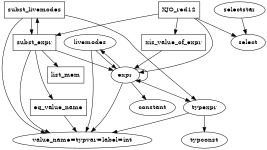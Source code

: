 digraph G{
size="7.5,1";
ratio=compress;
ranksep=0.5;
int [label="value_name=typvar=label=int"];
constant;
livemodes;
livemodes -> int;
livemodes -> expr;
expr;
expr -> int;
expr -> constant;
expr -> typexpr;
expr -> livemodes;
expr -> expr;
select;
selectstar;
selectstar -> select;


xis_value_of_expr [shape=box];
xis_value_of_expr -> expr;
list_mem [shape=box];

subst_expr [shape=box];
subst_expr -> expr;
subst_expr -> list_mem;
subst_expr -> int;
subst_expr -> subst_livemodes;
subst_expr -> eq_value_name;
subst_livemodes [shape=box];
subst_livemodes -> int;
subst_livemodes -> typexpr;
subst_livemodes -> subst_expr;





XJO_red12 [shape=box];
XJO_red12 -> expr;
XJO_red12 -> select;

XJO_red12 -> xis_value_of_expr;
XJO_red12 -> subst_expr;

eq_value_name [shape = box];
eq_value_name -> int;


typconst;
typexpr;
typexpr -> int;
typexpr -> typconst;
}
